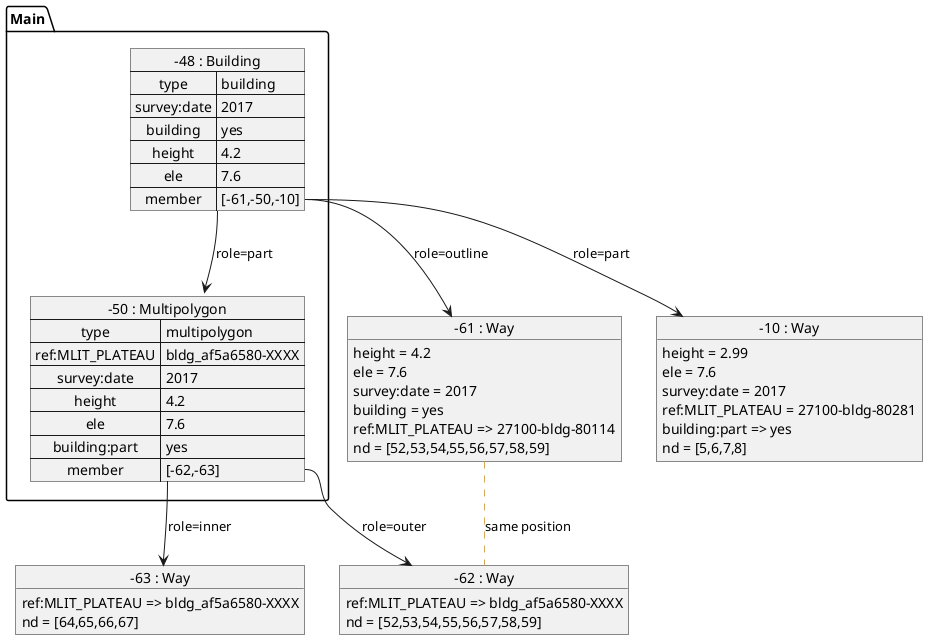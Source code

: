 ﻿@startuml
object "-61 : Way" as Way_61 {
  height = 4.2
  ele = 7.6
  survey:date = 2017
  building = yes
  ref:MLIT_PLATEAU => 27100-bldg-80114
  nd = [52,53,54,55,56,57,58,59]
}
object "-62 : Way" as Way_62 {
  ref:MLIT_PLATEAU => bldg_af5a6580-XXXX
  nd = [52,53,54,55,56,57,58,59]
}
Way_61 .[#orange] Way_62 : same position

object "-63 : Way" as Way_63 {
  ref:MLIT_PLATEAU => bldg_af5a6580-XXXX
  nd = [64,65,66,67]
}
object "-10 : Way" as Way_10 {
  height = 2.99
  ele = 7.6
  survey:date = 2017
  ref:MLIT_PLATEAU = 27100-bldg-80281
  building:part => yes
  nd = [5,6,7,8]
}

package Main {
  map "-50 : Multipolygon" as Relation_50 {
    type => multipolygon
    ref:MLIT_PLATEAU => bldg_af5a6580-XXXX
    survey:date => 2017
    height => 4.2
    ele => 7.6
    building:part => yes
    member => [-62,-63]
  }
  Relation_50::member --> Way_62 : role=outer
  Relation_50::member --> Way_63 : role=inner

  map "-48 : Building" as Relation_48 {
    type => building
    survey:date => 2017
    building => yes
    height => 4.2
    ele => 7.6
    member => [-61,-50,-10]
  }
  Relation_48::member --> Way_61 : role=outline
  Relation_48::member --> Relation_50 : role=part
  Relation_48::member --> Way_10 : role=part
}
@enduml
